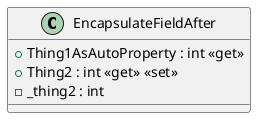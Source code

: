 @startuml
class EncapsulateFieldAfter {
    + Thing1AsAutoProperty : int <<get>>
    + Thing2 : int <<get>> <<set>>
    - _thing2 : int
}
@enduml
